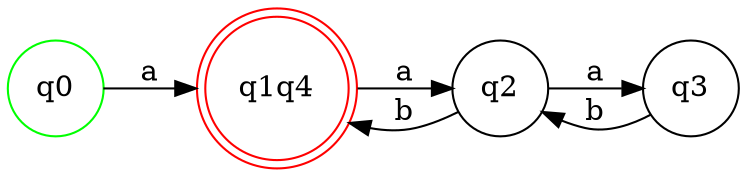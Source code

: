 digraph G{
  rankdir=LR;
  node [shape = doublecircle] q1q4;
  node [shape = circle];
  q0 [color = green];
  q1q4[color = red];

  q0 -> q1q4 [label = "a"];
  q1q4 -> q2 [label = "a"];

  q2 -> q1q4 [label = "b"];
  
  q2 -> q3 [label = "a"];
  q3 -> q2 [label = "b"];    
}
